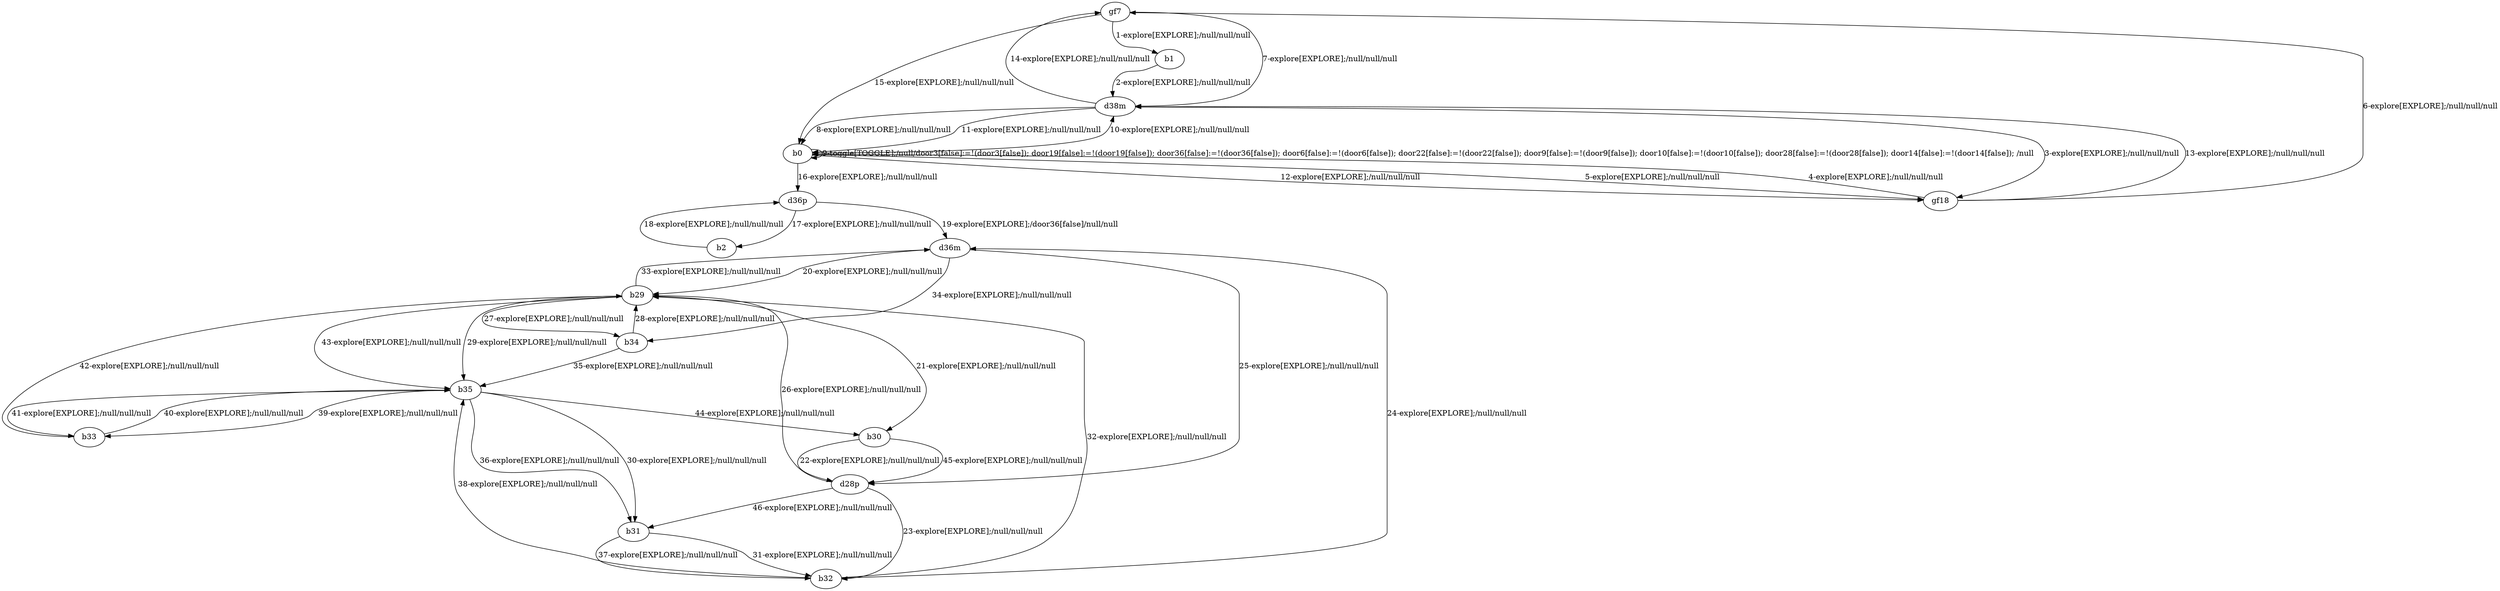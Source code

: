 # Total number of goals covered by this test: 2
# b35 --> b31
# b29 --> b34

digraph g {
"gf7" -> "b1" [label = "1-explore[EXPLORE];/null/null/null"];
"b1" -> "d38m" [label = "2-explore[EXPLORE];/null/null/null"];
"d38m" -> "gf18" [label = "3-explore[EXPLORE];/null/null/null"];
"gf18" -> "b0" [label = "4-explore[EXPLORE];/null/null/null"];
"b0" -> "gf18" [label = "5-explore[EXPLORE];/null/null/null"];
"gf18" -> "gf7" [label = "6-explore[EXPLORE];/null/null/null"];
"gf7" -> "d38m" [label = "7-explore[EXPLORE];/null/null/null"];
"d38m" -> "b0" [label = "8-explore[EXPLORE];/null/null/null"];
"b0" -> "b0" [label = "9-toggle[TOGGLE];/null/door3[false]:=!(door3[false]); door19[false]:=!(door19[false]); door36[false]:=!(door36[false]); door6[false]:=!(door6[false]); door22[false]:=!(door22[false]); door9[false]:=!(door9[false]); door10[false]:=!(door10[false]); door28[false]:=!(door28[false]); door14[false]:=!(door14[false]); /null"];
"b0" -> "d38m" [label = "10-explore[EXPLORE];/null/null/null"];
"d38m" -> "b0" [label = "11-explore[EXPLORE];/null/null/null"];
"b0" -> "gf18" [label = "12-explore[EXPLORE];/null/null/null"];
"gf18" -> "d38m" [label = "13-explore[EXPLORE];/null/null/null"];
"d38m" -> "gf7" [label = "14-explore[EXPLORE];/null/null/null"];
"gf7" -> "b0" [label = "15-explore[EXPLORE];/null/null/null"];
"b0" -> "d36p" [label = "16-explore[EXPLORE];/null/null/null"];
"d36p" -> "b2" [label = "17-explore[EXPLORE];/null/null/null"];
"b2" -> "d36p" [label = "18-explore[EXPLORE];/null/null/null"];
"d36p" -> "d36m" [label = "19-explore[EXPLORE];/door36[false]/null/null"];
"d36m" -> "b29" [label = "20-explore[EXPLORE];/null/null/null"];
"b29" -> "b30" [label = "21-explore[EXPLORE];/null/null/null"];
"b30" -> "d28p" [label = "22-explore[EXPLORE];/null/null/null"];
"d28p" -> "b32" [label = "23-explore[EXPLORE];/null/null/null"];
"b32" -> "d36m" [label = "24-explore[EXPLORE];/null/null/null"];
"d36m" -> "d28p" [label = "25-explore[EXPLORE];/null/null/null"];
"d28p" -> "b29" [label = "26-explore[EXPLORE];/null/null/null"];
"b29" -> "b34" [label = "27-explore[EXPLORE];/null/null/null"];
"b34" -> "b29" [label = "28-explore[EXPLORE];/null/null/null"];
"b29" -> "b35" [label = "29-explore[EXPLORE];/null/null/null"];
"b35" -> "b31" [label = "30-explore[EXPLORE];/null/null/null"];
"b31" -> "b32" [label = "31-explore[EXPLORE];/null/null/null"];
"b32" -> "b29" [label = "32-explore[EXPLORE];/null/null/null"];
"b29" -> "d36m" [label = "33-explore[EXPLORE];/null/null/null"];
"d36m" -> "b34" [label = "34-explore[EXPLORE];/null/null/null"];
"b34" -> "b35" [label = "35-explore[EXPLORE];/null/null/null"];
"b35" -> "b31" [label = "36-explore[EXPLORE];/null/null/null"];
"b31" -> "b32" [label = "37-explore[EXPLORE];/null/null/null"];
"b32" -> "b35" [label = "38-explore[EXPLORE];/null/null/null"];
"b35" -> "b33" [label = "39-explore[EXPLORE];/null/null/null"];
"b33" -> "b35" [label = "40-explore[EXPLORE];/null/null/null"];
"b35" -> "b33" [label = "41-explore[EXPLORE];/null/null/null"];
"b33" -> "b29" [label = "42-explore[EXPLORE];/null/null/null"];
"b29" -> "b35" [label = "43-explore[EXPLORE];/null/null/null"];
"b35" -> "b30" [label = "44-explore[EXPLORE];/null/null/null"];
"b30" -> "d28p" [label = "45-explore[EXPLORE];/null/null/null"];
"d28p" -> "b31" [label = "46-explore[EXPLORE];/null/null/null"];
}